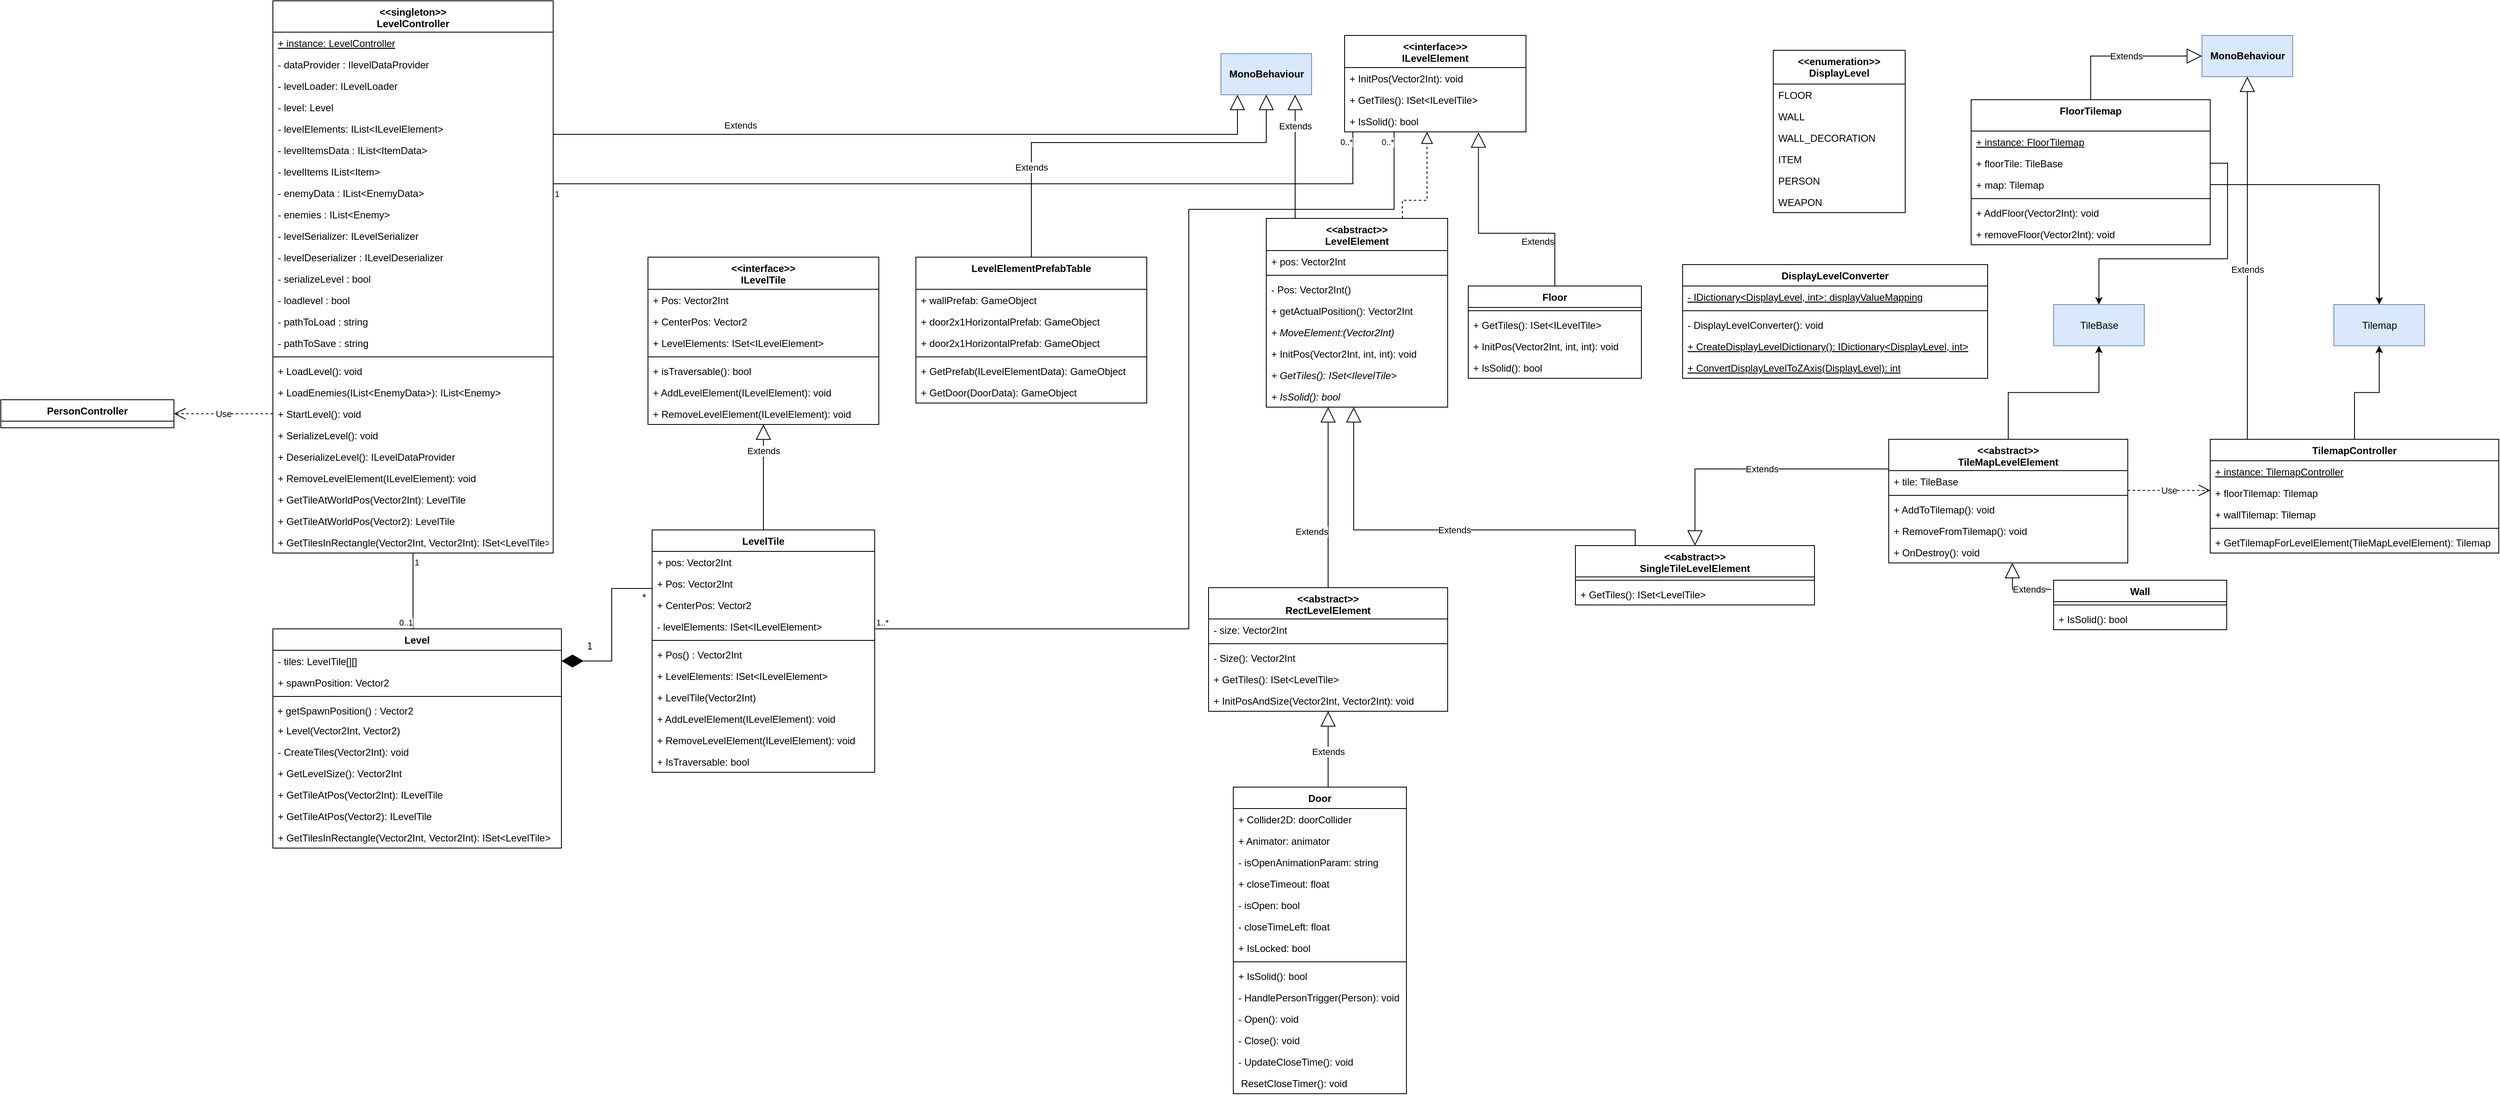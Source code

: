 <mxfile version="12.0.3" type="device" pages="2"><diagram id="2zkwkfUMslZhlKCblGl6" name="Page-1"><mxGraphModel dx="2569" dy="2345" grid="1" gridSize="10" guides="1" tooltips="1" connect="1" arrows="1" fold="1" page="1" pageScale="1" pageWidth="1169" pageHeight="827" math="0" shadow="0"><root><mxCell id="0"/><mxCell id="1" parent="0"/><mxCell id="AXW2l9qbpreev-BI2zus-2" value="Level" style="swimlane;fontStyle=1;align=center;verticalAlign=top;childLayout=stackLayout;horizontal=1;startSize=26;horizontalStack=0;resizeParent=1;resizeParentMax=0;resizeLast=0;collapsible=1;marginBottom=0;" parent="1" vertex="1"><mxGeometry x="-420" y="760" width="350" height="266" as="geometry"/></mxCell><mxCell id="AXW2l9qbpreev-BI2zus-3" value="- tiles: LevelTile[][]" style="text;strokeColor=none;fillColor=none;align=left;verticalAlign=top;spacingLeft=4;spacingRight=4;overflow=hidden;rotatable=0;points=[[0,0.5],[1,0.5]];portConstraint=eastwest;" parent="AXW2l9qbpreev-BI2zus-2" vertex="1"><mxGeometry y="26" width="350" height="26" as="geometry"/></mxCell><mxCell id="KQm-0wvWO6I5i0ToHgmy-1" value="+ spawnPosition: Vector2" style="text;strokeColor=none;fillColor=none;align=left;verticalAlign=top;spacingLeft=4;spacingRight=4;overflow=hidden;rotatable=0;points=[[0,0.5],[1,0.5]];portConstraint=eastwest;" parent="AXW2l9qbpreev-BI2zus-2" vertex="1"><mxGeometry y="52" width="350" height="26" as="geometry"/></mxCell><mxCell id="AXW2l9qbpreev-BI2zus-4" value="" style="line;strokeWidth=1;fillColor=none;align=left;verticalAlign=middle;spacingTop=-1;spacingLeft=3;spacingRight=3;rotatable=0;labelPosition=right;points=[];portConstraint=eastwest;" parent="AXW2l9qbpreev-BI2zus-2" vertex="1"><mxGeometry y="78" width="350" height="8" as="geometry"/></mxCell><mxCell id="TWqmmp0SQECcls4zfOVt-67" value="&amp;nbsp;+ getSpawnPosition() : Vector2" style="text;html=1;" parent="AXW2l9qbpreev-BI2zus-2" vertex="1"><mxGeometry y="86" width="350" height="24" as="geometry"/></mxCell><mxCell id="-V_s5MtlWf5qgAVQJQoc-5" value="+ Level(Vector2Int, Vector2)" style="text;strokeColor=none;fillColor=none;align=left;verticalAlign=top;spacingLeft=4;spacingRight=4;overflow=hidden;rotatable=0;points=[[0,0.5],[1,0.5]];portConstraint=eastwest;" parent="AXW2l9qbpreev-BI2zus-2" vertex="1"><mxGeometry y="110" width="350" height="26" as="geometry"/></mxCell><mxCell id="OuKofVIuaI4zGx2Tc_gK-1" value="- CreateTiles(Vector2Int): void" style="text;strokeColor=none;fillColor=none;align=left;verticalAlign=top;spacingLeft=4;spacingRight=4;overflow=hidden;rotatable=0;points=[[0,0.5],[1,0.5]];portConstraint=eastwest;" parent="AXW2l9qbpreev-BI2zus-2" vertex="1"><mxGeometry y="136" width="350" height="26" as="geometry"/></mxCell><mxCell id="AXW2l9qbpreev-BI2zus-41" value="+ GetLevelSize(): Vector2Int" style="text;strokeColor=none;fillColor=none;align=left;verticalAlign=top;spacingLeft=4;spacingRight=4;overflow=hidden;rotatable=0;points=[[0,0.5],[1,0.5]];portConstraint=eastwest;" parent="AXW2l9qbpreev-BI2zus-2" vertex="1"><mxGeometry y="162" width="350" height="26" as="geometry"/></mxCell><mxCell id="9IiUYm3beuBKKqUS3jFR-1" value="+ GetTileAtPos(Vector2Int): ILevelTile" style="text;strokeColor=none;fillColor=none;align=left;verticalAlign=top;spacingLeft=4;spacingRight=4;overflow=hidden;rotatable=0;points=[[0,0.5],[1,0.5]];portConstraint=eastwest;" parent="AXW2l9qbpreev-BI2zus-2" vertex="1"><mxGeometry y="188" width="350" height="26" as="geometry"/></mxCell><mxCell id="TWqmmp0SQECcls4zfOVt-68" value="+ GetTileAtPos(Vector2): ILevelTile" style="text;strokeColor=none;fillColor=none;align=left;verticalAlign=top;spacingLeft=4;spacingRight=4;overflow=hidden;rotatable=0;points=[[0,0.5],[1,0.5]];portConstraint=eastwest;" parent="AXW2l9qbpreev-BI2zus-2" vertex="1"><mxGeometry y="214" width="350" height="26" as="geometry"/></mxCell><mxCell id="OuKofVIuaI4zGx2Tc_gK-20" value="+ GetTilesInRectangle(Vector2Int, Vector2Int): ISet&lt;LevelTile&gt;" style="text;strokeColor=none;fillColor=none;align=left;verticalAlign=top;spacingLeft=4;spacingRight=4;overflow=hidden;rotatable=0;points=[[0,0.5],[1,0.5]];portConstraint=eastwest;" parent="AXW2l9qbpreev-BI2zus-2" vertex="1"><mxGeometry y="240" width="350" height="26" as="geometry"/></mxCell><mxCell id="AXW2l9qbpreev-BI2zus-6" value="LevelTile" style="swimlane;fontStyle=1;align=center;verticalAlign=top;childLayout=stackLayout;horizontal=1;startSize=26;horizontalStack=0;resizeParent=1;resizeParentMax=0;resizeLast=0;collapsible=1;marginBottom=0;" parent="1" vertex="1"><mxGeometry x="40" y="640" width="270" height="294" as="geometry"/></mxCell><mxCell id="9IiUYm3beuBKKqUS3jFR-4" value="+ pos: Vector2Int" style="text;strokeColor=none;fillColor=none;align=left;verticalAlign=top;spacingLeft=4;spacingRight=4;overflow=hidden;rotatable=0;points=[[0,0.5],[1,0.5]];portConstraint=eastwest;" parent="AXW2l9qbpreev-BI2zus-6" vertex="1"><mxGeometry y="26" width="270" height="26" as="geometry"/></mxCell><mxCell id="TWqmmp0SQECcls4zfOVt-71" value="+ Pos: Vector2Int" style="text;strokeColor=none;fillColor=none;align=left;verticalAlign=top;spacingLeft=4;spacingRight=4;overflow=hidden;rotatable=0;points=[[0,0.5],[1,0.5]];portConstraint=eastwest;" parent="AXW2l9qbpreev-BI2zus-6" vertex="1"><mxGeometry y="52" width="270" height="26" as="geometry"/></mxCell><mxCell id="TWqmmp0SQECcls4zfOVt-72" value="+ CenterPos: Vector2" style="text;strokeColor=none;fillColor=none;align=left;verticalAlign=top;spacingLeft=4;spacingRight=4;overflow=hidden;rotatable=0;points=[[0,0.5],[1,0.5]];portConstraint=eastwest;" parent="AXW2l9qbpreev-BI2zus-6" vertex="1"><mxGeometry y="78" width="270" height="26" as="geometry"/></mxCell><mxCell id="AXW2l9qbpreev-BI2zus-7" value="- levelElements: ISet&lt;ILevelElement&gt;" style="text;strokeColor=none;fillColor=none;align=left;verticalAlign=top;spacingLeft=4;spacingRight=4;overflow=hidden;rotatable=0;points=[[0,0.5],[1,0.5]];portConstraint=eastwest;" parent="AXW2l9qbpreev-BI2zus-6" vertex="1"><mxGeometry y="104" width="270" height="26" as="geometry"/></mxCell><mxCell id="AXW2l9qbpreev-BI2zus-8" value="" style="line;strokeWidth=1;fillColor=none;align=left;verticalAlign=middle;spacingTop=-1;spacingLeft=3;spacingRight=3;rotatable=0;labelPosition=right;points=[];portConstraint=eastwest;" parent="AXW2l9qbpreev-BI2zus-6" vertex="1"><mxGeometry y="130" width="270" height="8" as="geometry"/></mxCell><mxCell id="TWqmmp0SQECcls4zfOVt-70" value="+ Pos() : Vector2Int" style="text;strokeColor=none;fillColor=none;align=left;verticalAlign=top;spacingLeft=4;spacingRight=4;overflow=hidden;rotatable=0;points=[[0,0.5],[1,0.5]];portConstraint=eastwest;" parent="AXW2l9qbpreev-BI2zus-6" vertex="1"><mxGeometry y="138" width="270" height="26" as="geometry"/></mxCell><mxCell id="TWqmmp0SQECcls4zfOVt-73" value="+ LevelElements: ISet&lt;ILevelElement&gt;" style="text;strokeColor=none;fillColor=none;align=left;verticalAlign=top;spacingLeft=4;spacingRight=4;overflow=hidden;rotatable=0;points=[[0,0.5],[1,0.5]];portConstraint=eastwest;" parent="AXW2l9qbpreev-BI2zus-6" vertex="1"><mxGeometry y="164" width="270" height="26" as="geometry"/></mxCell><mxCell id="-V_s5MtlWf5qgAVQJQoc-4" value="+ LevelTile(Vector2Int)" style="text;strokeColor=none;fillColor=none;align=left;verticalAlign=top;spacingLeft=4;spacingRight=4;overflow=hidden;rotatable=0;points=[[0,0.5],[1,0.5]];portConstraint=eastwest;" parent="AXW2l9qbpreev-BI2zus-6" vertex="1"><mxGeometry y="190" width="270" height="26" as="geometry"/></mxCell><mxCell id="9IiUYm3beuBKKqUS3jFR-5" value="+ AddLevelElement(ILevelElement): void" style="text;strokeColor=none;fillColor=none;align=left;verticalAlign=top;spacingLeft=4;spacingRight=4;overflow=hidden;rotatable=0;points=[[0,0.5],[1,0.5]];portConstraint=eastwest;" parent="AXW2l9qbpreev-BI2zus-6" vertex="1"><mxGeometry y="216" width="270" height="26" as="geometry"/></mxCell><mxCell id="9IiUYm3beuBKKqUS3jFR-6" value="+ RemoveLevelElement(ILevelElement): void" style="text;strokeColor=none;fillColor=none;align=left;verticalAlign=top;spacingLeft=4;spacingRight=4;overflow=hidden;rotatable=0;points=[[0,0.5],[1,0.5]];portConstraint=eastwest;" parent="AXW2l9qbpreev-BI2zus-6" vertex="1"><mxGeometry y="242" width="270" height="26" as="geometry"/></mxCell><mxCell id="TWqmmp0SQECcls4zfOVt-74" value="+ IsTraversable: bool" style="text;strokeColor=none;fillColor=none;align=left;verticalAlign=top;spacingLeft=4;spacingRight=4;overflow=hidden;rotatable=0;points=[[0,0.5],[1,0.5]];portConstraint=eastwest;" parent="AXW2l9qbpreev-BI2zus-6" vertex="1"><mxGeometry y="268" width="270" height="26" as="geometry"/></mxCell><mxCell id="AXW2l9qbpreev-BI2zus-13" value="&lt;&lt;abstract&gt;&gt;&#xA;LevelElement" style="swimlane;fontStyle=1;align=center;verticalAlign=top;childLayout=stackLayout;horizontal=1;startSize=39;horizontalStack=0;resizeParent=1;resizeParentMax=0;resizeLast=0;collapsible=1;marginBottom=0;" parent="1" vertex="1"><mxGeometry x="785" y="262" width="220" height="229" as="geometry"/></mxCell><mxCell id="AXW2l9qbpreev-BI2zus-14" value="+ pos: Vector2Int" style="text;strokeColor=none;fillColor=none;align=left;verticalAlign=top;spacingLeft=4;spacingRight=4;overflow=hidden;rotatable=0;points=[[0,0.5],[1,0.5]];portConstraint=eastwest;" parent="AXW2l9qbpreev-BI2zus-13" vertex="1"><mxGeometry y="39" width="220" height="26" as="geometry"/></mxCell><mxCell id="AXW2l9qbpreev-BI2zus-15" value="" style="line;strokeWidth=1;fillColor=none;align=left;verticalAlign=middle;spacingTop=-1;spacingLeft=3;spacingRight=3;rotatable=0;labelPosition=right;points=[];portConstraint=eastwest;" parent="AXW2l9qbpreev-BI2zus-13" vertex="1"><mxGeometry y="65" width="220" height="8" as="geometry"/></mxCell><mxCell id="AXW2l9qbpreev-BI2zus-16" value="- Pos: Vector2Int()" style="text;strokeColor=none;fillColor=none;align=left;verticalAlign=top;spacingLeft=4;spacingRight=4;overflow=hidden;rotatable=0;points=[[0,0.5],[1,0.5]];portConstraint=eastwest;" parent="AXW2l9qbpreev-BI2zus-13" vertex="1"><mxGeometry y="73" width="220" height="26" as="geometry"/></mxCell><mxCell id="TWqmmp0SQECcls4zfOVt-79" value="+ getActualPosition(): Vector2Int" style="text;strokeColor=none;fillColor=none;align=left;verticalAlign=top;spacingLeft=4;spacingRight=4;overflow=hidden;rotatable=0;points=[[0,0.5],[1,0.5]];portConstraint=eastwest;" parent="AXW2l9qbpreev-BI2zus-13" vertex="1"><mxGeometry y="99" width="220" height="26" as="geometry"/></mxCell><mxCell id="XS41IjRvCFpRgZOPIFqS-5" value="+ MoveElement:(Vector2Int)" style="text;strokeColor=none;fillColor=none;align=left;verticalAlign=top;spacingLeft=4;spacingRight=4;overflow=hidden;rotatable=0;points=[[0,0.5],[1,0.5]];portConstraint=eastwest;fontStyle=2" parent="AXW2l9qbpreev-BI2zus-13" vertex="1"><mxGeometry y="125" width="220" height="26" as="geometry"/></mxCell><mxCell id="XS41IjRvCFpRgZOPIFqS-3" value="+ InitPos(Vector2Int, int, int): void" style="text;strokeColor=none;fillColor=none;align=left;verticalAlign=top;spacingLeft=4;spacingRight=4;overflow=hidden;rotatable=0;points=[[0,0.5],[1,0.5]];portConstraint=eastwest;" parent="AXW2l9qbpreev-BI2zus-13" vertex="1"><mxGeometry y="151" width="220" height="26" as="geometry"/></mxCell><mxCell id="XS41IjRvCFpRgZOPIFqS-9" value="+ GetTiles(): ISet&lt;IlevelTile&gt;" style="text;strokeColor=none;fillColor=none;align=left;verticalAlign=top;spacingLeft=4;spacingRight=4;overflow=hidden;rotatable=0;points=[[0,0.5],[1,0.5]];portConstraint=eastwest;fontStyle=2" parent="AXW2l9qbpreev-BI2zus-13" vertex="1"><mxGeometry y="177" width="220" height="26" as="geometry"/></mxCell><mxCell id="XS41IjRvCFpRgZOPIFqS-8" value="+ IsSolid(): bool" style="text;strokeColor=none;fillColor=none;align=left;verticalAlign=top;spacingLeft=4;spacingRight=4;overflow=hidden;rotatable=0;points=[[0,0.5],[1,0.5]];portConstraint=eastwest;fontStyle=2" parent="AXW2l9qbpreev-BI2zus-13" vertex="1"><mxGeometry y="203" width="220" height="26" as="geometry"/></mxCell><mxCell id="AXW2l9qbpreev-BI2zus-27" value="&lt;&lt;abstract&gt;&gt;&#xA;RectLevelElement&#xA;" style="swimlane;fontStyle=1;align=center;verticalAlign=top;childLayout=stackLayout;horizontal=1;startSize=38;horizontalStack=0;resizeParent=1;resizeParentMax=0;resizeLast=0;collapsible=1;marginBottom=0;" parent="1" vertex="1"><mxGeometry x="715" y="710" width="290" height="150" as="geometry"/></mxCell><mxCell id="AXW2l9qbpreev-BI2zus-28" value="- size: Vector2Int" style="text;strokeColor=none;fillColor=none;align=left;verticalAlign=top;spacingLeft=4;spacingRight=4;overflow=hidden;rotatable=0;points=[[0,0.5],[1,0.5]];portConstraint=eastwest;" parent="AXW2l9qbpreev-BI2zus-27" vertex="1"><mxGeometry y="38" width="290" height="26" as="geometry"/></mxCell><mxCell id="AXW2l9qbpreev-BI2zus-29" value="" style="line;strokeWidth=1;fillColor=none;align=left;verticalAlign=middle;spacingTop=-1;spacingLeft=3;spacingRight=3;rotatable=0;labelPosition=right;points=[];portConstraint=eastwest;" parent="AXW2l9qbpreev-BI2zus-27" vertex="1"><mxGeometry y="64" width="290" height="8" as="geometry"/></mxCell><mxCell id="hVtepPrAyheL8oVJzCbm-14" value="- Size(): Vector2Int" style="text;strokeColor=none;fillColor=none;align=left;verticalAlign=top;spacingLeft=4;spacingRight=4;overflow=hidden;rotatable=0;points=[[0,0.5],[1,0.5]];portConstraint=eastwest;" vertex="1" parent="AXW2l9qbpreev-BI2zus-27"><mxGeometry y="72" width="290" height="26" as="geometry"/></mxCell><mxCell id="AXW2l9qbpreev-BI2zus-30" value="+ GetTiles(): ISet&lt;LevelTile&gt;" style="text;strokeColor=none;fillColor=none;align=left;verticalAlign=top;spacingLeft=4;spacingRight=4;overflow=hidden;rotatable=0;points=[[0,0.5],[1,0.5]];portConstraint=eastwest;" parent="AXW2l9qbpreev-BI2zus-27" vertex="1"><mxGeometry y="98" width="290" height="26" as="geometry"/></mxCell><mxCell id="XS41IjRvCFpRgZOPIFqS-4" value="+ InitPosAndSize(Vector2Int, Vector2Int): void" style="text;strokeColor=none;fillColor=none;align=left;verticalAlign=top;spacingLeft=4;spacingRight=4;overflow=hidden;rotatable=0;points=[[0,0.5],[1,0.5]];portConstraint=eastwest;" parent="AXW2l9qbpreev-BI2zus-27" vertex="1"><mxGeometry y="124" width="290" height="26" as="geometry"/></mxCell><mxCell id="AXW2l9qbpreev-BI2zus-34" value="" style="endArrow=none;html=1;edgeStyle=orthogonalEdgeStyle;strokeColor=#000000;rounded=0;" parent="1" source="AXW2l9qbpreev-BI2zus-6" target="9IiUYm3beuBKKqUS3jFR-17" edge="1"><mxGeometry relative="1" as="geometry"><mxPoint x="490" y="560" as="sourcePoint"/><mxPoint x="970" y="210" as="targetPoint"/><Array as="points"><mxPoint x="691" y="760"/><mxPoint x="691" y="251"/><mxPoint x="940" y="251"/></Array></mxGeometry></mxCell><mxCell id="AXW2l9qbpreev-BI2zus-35" value="1..*" style="resizable=0;html=1;align=left;verticalAlign=bottom;labelBackgroundColor=#ffffff;fontSize=10;" parent="AXW2l9qbpreev-BI2zus-34" connectable="0" vertex="1"><mxGeometry x="-1" relative="1" as="geometry"/></mxCell><mxCell id="AXW2l9qbpreev-BI2zus-36" value="0..*" style="resizable=0;html=1;align=right;verticalAlign=bottom;labelBackgroundColor=#ffffff;fontSize=10;" parent="AXW2l9qbpreev-BI2zus-34" connectable="0" vertex="1"><mxGeometry x="1" relative="1" as="geometry"><mxPoint y="20" as="offset"/></mxGeometry></mxCell><mxCell id="AXW2l9qbpreev-BI2zus-38" value="Extends" style="endArrow=block;endSize=16;endFill=0;html=1;strokeColor=#000000;rounded=0;exitX=0.5;exitY=0;exitDx=0;exitDy=0;edgeStyle=orthogonalEdgeStyle;" parent="1" source="AXW2l9qbpreev-BI2zus-27" target="AXW2l9qbpreev-BI2zus-13" edge="1"><mxGeometry x="-0.375" y="20" width="160" relative="1" as="geometry"><mxPoint x="950" y="370" as="sourcePoint"/><mxPoint x="1110" y="370" as="targetPoint"/><mxPoint as="offset"/><Array as="points"><mxPoint x="860" y="550"/><mxPoint x="860" y="550"/></Array></mxGeometry></mxCell><mxCell id="AXW2l9qbpreev-BI2zus-39" value="&lt;b&gt;MonoBehaviour&lt;/b&gt;&lt;br&gt;" style="html=1;fillColor=#dae8fc;strokeColor=#6c8ebf;" parent="1" vertex="1"><mxGeometry x="730" y="62" width="110" height="50" as="geometry"/></mxCell><mxCell id="AXW2l9qbpreev-BI2zus-40" value="Extends" style="endArrow=block;endSize=16;endFill=0;html=1;strokeColor=#000000;rounded=0;edgeStyle=orthogonalEdgeStyle;" parent="1" source="AXW2l9qbpreev-BI2zus-13" target="AXW2l9qbpreev-BI2zus-39" edge="1"><mxGeometry x="0.498" width="160" relative="1" as="geometry"><mxPoint x="750" y="430" as="sourcePoint"/><mxPoint x="870" y="298" as="targetPoint"/><Array as="points"><mxPoint x="820" y="260"/><mxPoint x="820" y="260"/></Array><mxPoint as="offset"/></mxGeometry></mxCell><mxCell id="9IiUYm3beuBKKqUS3jFR-17" value="&lt;&lt;interface&gt;&gt;&#xA;ILevelElement" style="swimlane;fontStyle=1;align=center;verticalAlign=top;childLayout=stackLayout;horizontal=1;startSize=39;horizontalStack=0;resizeParent=1;resizeParentMax=0;resizeLast=0;collapsible=1;marginBottom=0;" parent="1" vertex="1"><mxGeometry x="880" y="40" width="220" height="117" as="geometry"/></mxCell><mxCell id="XS41IjRvCFpRgZOPIFqS-2" value="+ InitPos(Vector2Int): void" style="text;strokeColor=none;fillColor=none;align=left;verticalAlign=top;spacingLeft=4;spacingRight=4;overflow=hidden;rotatable=0;points=[[0,0.5],[1,0.5]];portConstraint=eastwest;" parent="9IiUYm3beuBKKqUS3jFR-17" vertex="1"><mxGeometry y="39" width="220" height="26" as="geometry"/></mxCell><mxCell id="9IiUYm3beuBKKqUS3jFR-20" value="+ GetTiles(): ISet&lt;ILevelTile&gt;" style="text;strokeColor=none;fillColor=none;align=left;verticalAlign=top;spacingLeft=4;spacingRight=4;overflow=hidden;rotatable=0;points=[[0,0.5],[1,0.5]];portConstraint=eastwest;fontStyle=0" parent="9IiUYm3beuBKKqUS3jFR-17" vertex="1"><mxGeometry y="65" width="220" height="26" as="geometry"/></mxCell><mxCell id="9IiUYm3beuBKKqUS3jFR-23" value="+ IsSolid(): bool" style="text;strokeColor=none;fillColor=none;align=left;verticalAlign=top;spacingLeft=4;spacingRight=4;overflow=hidden;rotatable=0;points=[[0,0.5],[1,0.5]];portConstraint=eastwest;" parent="9IiUYm3beuBKKqUS3jFR-17" vertex="1"><mxGeometry y="91" width="220" height="26" as="geometry"/></mxCell><mxCell id="OuKofVIuaI4zGx2Tc_gK-2" value="&lt;&lt;singleton&gt;&gt;&#xA;LevelController" style="swimlane;fontStyle=1;align=center;verticalAlign=top;childLayout=stackLayout;horizontal=1;startSize=38;horizontalStack=0;resizeParent=1;resizeParentMax=0;resizeLast=0;collapsible=1;marginBottom=0;" parent="1" vertex="1"><mxGeometry x="-420" y="-2" width="340" height="670" as="geometry"/></mxCell><mxCell id="OuKofVIuaI4zGx2Tc_gK-3" value="+ instance: LevelController" style="text;strokeColor=none;fillColor=none;align=left;verticalAlign=top;spacingLeft=4;spacingRight=4;overflow=hidden;rotatable=0;points=[[0,0.5],[1,0.5]];portConstraint=eastwest;fontStyle=4" parent="OuKofVIuaI4zGx2Tc_gK-2" vertex="1"><mxGeometry y="38" width="340" height="26" as="geometry"/></mxCell><mxCell id="TWqmmp0SQECcls4zfOVt-45" value="- dataProvider : IlevelDataProvider" style="text;strokeColor=none;fillColor=none;align=left;verticalAlign=top;spacingLeft=4;spacingRight=4;overflow=hidden;rotatable=0;points=[[0,0.5],[1,0.5]];portConstraint=eastwest;" parent="OuKofVIuaI4zGx2Tc_gK-2" vertex="1"><mxGeometry y="64" width="340" height="26" as="geometry"/></mxCell><mxCell id="OuKofVIuaI4zGx2Tc_gK-30" value="- levelLoader: ILevelLoader" style="text;strokeColor=none;fillColor=none;align=left;verticalAlign=top;spacingLeft=4;spacingRight=4;overflow=hidden;rotatable=0;points=[[0,0.5],[1,0.5]];portConstraint=eastwest;" parent="OuKofVIuaI4zGx2Tc_gK-2" vertex="1"><mxGeometry y="90" width="340" height="26" as="geometry"/></mxCell><mxCell id="OuKofVIuaI4zGx2Tc_gK-8" value="- level: Level" style="text;strokeColor=none;fillColor=none;align=left;verticalAlign=top;spacingLeft=4;spacingRight=4;overflow=hidden;rotatable=0;points=[[0,0.5],[1,0.5]];portConstraint=eastwest;" parent="OuKofVIuaI4zGx2Tc_gK-2" vertex="1"><mxGeometry y="116" width="340" height="26" as="geometry"/></mxCell><mxCell id="OuKofVIuaI4zGx2Tc_gK-31" value="- levelElements: IList&lt;ILevelElement&gt;" style="text;strokeColor=none;fillColor=none;align=left;verticalAlign=top;spacingLeft=4;spacingRight=4;overflow=hidden;rotatable=0;points=[[0,0.5],[1,0.5]];portConstraint=eastwest;" parent="OuKofVIuaI4zGx2Tc_gK-2" vertex="1"><mxGeometry y="142" width="340" height="26" as="geometry"/></mxCell><mxCell id="TWqmmp0SQECcls4zfOVt-47" value="- levelItemsData : IList&lt;ItemData&gt;" style="text;strokeColor=none;fillColor=none;align=left;verticalAlign=top;spacingLeft=4;spacingRight=4;overflow=hidden;rotatable=0;points=[[0,0.5],[1,0.5]];portConstraint=eastwest;" parent="OuKofVIuaI4zGx2Tc_gK-2" vertex="1"><mxGeometry y="168" width="340" height="26" as="geometry"/></mxCell><mxCell id="TWqmmp0SQECcls4zfOVt-46" value="- levelItems IList&lt;Item&gt;" style="text;strokeColor=none;fillColor=none;align=left;verticalAlign=top;spacingLeft=4;spacingRight=4;overflow=hidden;rotatable=0;points=[[0,0.5],[1,0.5]];portConstraint=eastwest;" parent="OuKofVIuaI4zGx2Tc_gK-2" vertex="1"><mxGeometry y="194" width="340" height="26" as="geometry"/></mxCell><mxCell id="FSm8aC_HZ5E9YUK8kMYz-1" value="- enemyData : IList&lt;EnemyData&gt;" style="text;strokeColor=none;fillColor=none;align=left;verticalAlign=top;spacingLeft=4;spacingRight=4;overflow=hidden;rotatable=0;points=[[0,0.5],[1,0.5]];portConstraint=eastwest;" parent="OuKofVIuaI4zGx2Tc_gK-2" vertex="1"><mxGeometry y="220" width="340" height="26" as="geometry"/></mxCell><mxCell id="TWqmmp0SQECcls4zfOVt-49" value="- enemies : IList&lt;Enemy&gt;" style="text;strokeColor=none;fillColor=none;align=left;verticalAlign=top;spacingLeft=4;spacingRight=4;overflow=hidden;rotatable=0;points=[[0,0.5],[1,0.5]];portConstraint=eastwest;" parent="OuKofVIuaI4zGx2Tc_gK-2" vertex="1"><mxGeometry y="246" width="340" height="26" as="geometry"/></mxCell><mxCell id="TWqmmp0SQECcls4zfOVt-48" value="- levelSerializer: ILevelSerializer" style="text;strokeColor=none;fillColor=none;align=left;verticalAlign=top;spacingLeft=4;spacingRight=4;overflow=hidden;rotatable=0;points=[[0,0.5],[1,0.5]];portConstraint=eastwest;" parent="OuKofVIuaI4zGx2Tc_gK-2" vertex="1"><mxGeometry y="272" width="340" height="26" as="geometry"/></mxCell><mxCell id="TWqmmp0SQECcls4zfOVt-51" value="- levelDeserializer : ILevelDeserializer" style="text;strokeColor=none;fillColor=none;align=left;verticalAlign=top;spacingLeft=4;spacingRight=4;overflow=hidden;rotatable=0;points=[[0,0.5],[1,0.5]];portConstraint=eastwest;" parent="OuKofVIuaI4zGx2Tc_gK-2" vertex="1"><mxGeometry y="298" width="340" height="26" as="geometry"/></mxCell><mxCell id="TWqmmp0SQECcls4zfOVt-50" value="- serializeLevel : bool" style="text;strokeColor=none;fillColor=none;align=left;verticalAlign=top;spacingLeft=4;spacingRight=4;overflow=hidden;rotatable=0;points=[[0,0.5],[1,0.5]];portConstraint=eastwest;" parent="OuKofVIuaI4zGx2Tc_gK-2" vertex="1"><mxGeometry y="324" width="340" height="26" as="geometry"/></mxCell><mxCell id="TWqmmp0SQECcls4zfOVt-52" value="- loadlevel : bool" style="text;strokeColor=none;fillColor=none;align=left;verticalAlign=top;spacingLeft=4;spacingRight=4;overflow=hidden;rotatable=0;points=[[0,0.5],[1,0.5]];portConstraint=eastwest;" parent="OuKofVIuaI4zGx2Tc_gK-2" vertex="1"><mxGeometry y="350" width="340" height="26" as="geometry"/></mxCell><mxCell id="TWqmmp0SQECcls4zfOVt-53" value="- pathToLoad : string" style="text;strokeColor=none;fillColor=none;align=left;verticalAlign=top;spacingLeft=4;spacingRight=4;overflow=hidden;rotatable=0;points=[[0,0.5],[1,0.5]];portConstraint=eastwest;" parent="OuKofVIuaI4zGx2Tc_gK-2" vertex="1"><mxGeometry y="376" width="340" height="26" as="geometry"/></mxCell><mxCell id="TWqmmp0SQECcls4zfOVt-54" value="- pathToSave : string" style="text;strokeColor=none;fillColor=none;align=left;verticalAlign=top;spacingLeft=4;spacingRight=4;overflow=hidden;rotatable=0;points=[[0,0.5],[1,0.5]];portConstraint=eastwest;" parent="OuKofVIuaI4zGx2Tc_gK-2" vertex="1"><mxGeometry y="402" width="340" height="26" as="geometry"/></mxCell><mxCell id="OuKofVIuaI4zGx2Tc_gK-4" value="" style="line;strokeWidth=1;fillColor=none;align=left;verticalAlign=middle;spacingTop=-1;spacingLeft=3;spacingRight=3;rotatable=0;labelPosition=right;points=[];portConstraint=eastwest;" parent="OuKofVIuaI4zGx2Tc_gK-2" vertex="1"><mxGeometry y="428" width="340" height="8" as="geometry"/></mxCell><mxCell id="OuKofVIuaI4zGx2Tc_gK-25" value="+ LoadLevel(): void" style="text;strokeColor=none;fillColor=none;align=left;verticalAlign=top;spacingLeft=4;spacingRight=4;overflow=hidden;rotatable=0;points=[[0,0.5],[1,0.5]];portConstraint=eastwest;" parent="OuKofVIuaI4zGx2Tc_gK-2" vertex="1"><mxGeometry y="436" width="340" height="26" as="geometry"/></mxCell><mxCell id="TWqmmp0SQECcls4zfOVt-55" value="+ LoadEnemies(IList&lt;EnemyData&gt;): IList&lt;Enemy&gt;" style="text;strokeColor=none;fillColor=none;align=left;verticalAlign=top;spacingLeft=4;spacingRight=4;overflow=hidden;rotatable=0;points=[[0,0.5],[1,0.5]];portConstraint=eastwest;" parent="OuKofVIuaI4zGx2Tc_gK-2" vertex="1"><mxGeometry y="462" width="340" height="26" as="geometry"/></mxCell><mxCell id="KQm-0wvWO6I5i0ToHgmy-2" value="+ StartLevel(): void" style="text;strokeColor=none;fillColor=none;align=left;verticalAlign=top;spacingLeft=4;spacingRight=4;overflow=hidden;rotatable=0;points=[[0,0.5],[1,0.5]];portConstraint=eastwest;" parent="OuKofVIuaI4zGx2Tc_gK-2" vertex="1"><mxGeometry y="488" width="340" height="26" as="geometry"/></mxCell><mxCell id="FSm8aC_HZ5E9YUK8kMYz-2" value="+ SerializeLevel(): void" style="text;strokeColor=none;fillColor=none;align=left;verticalAlign=top;spacingLeft=4;spacingRight=4;overflow=hidden;rotatable=0;points=[[0,0.5],[1,0.5]];portConstraint=eastwest;" parent="OuKofVIuaI4zGx2Tc_gK-2" vertex="1"><mxGeometry y="514" width="340" height="26" as="geometry"/></mxCell><mxCell id="TWqmmp0SQECcls4zfOVt-66" value="+ DeserializeLevel(): ILevelDataProvider" style="text;strokeColor=none;fillColor=none;align=left;verticalAlign=top;spacingLeft=4;spacingRight=4;overflow=hidden;rotatable=0;points=[[0,0.5],[1,0.5]];portConstraint=eastwest;" parent="OuKofVIuaI4zGx2Tc_gK-2" vertex="1"><mxGeometry y="540" width="340" height="26" as="geometry"/></mxCell><mxCell id="QR1lHmXLNgGtC7YMGFlB-7" value="+ RemoveLevelElement(ILevelElement): void" style="text;strokeColor=none;fillColor=none;align=left;verticalAlign=top;spacingLeft=4;spacingRight=4;overflow=hidden;rotatable=0;points=[[0,0.5],[1,0.5]];portConstraint=eastwest;" parent="OuKofVIuaI4zGx2Tc_gK-2" vertex="1"><mxGeometry y="566" width="340" height="26" as="geometry"/></mxCell><mxCell id="OuKofVIuaI4zGx2Tc_gK-21" value="+ GetTileAtWorldPos(Vector2Int): LevelTile" style="text;strokeColor=none;fillColor=none;align=left;verticalAlign=top;spacingLeft=4;spacingRight=4;overflow=hidden;rotatable=0;points=[[0,0.5],[1,0.5]];portConstraint=eastwest;" parent="OuKofVIuaI4zGx2Tc_gK-2" vertex="1"><mxGeometry y="592" width="340" height="26" as="geometry"/></mxCell><mxCell id="OuKofVIuaI4zGx2Tc_gK-23" value="+ GetTileAtWorldPos(Vector2): LevelTile" style="text;strokeColor=none;fillColor=none;align=left;verticalAlign=top;spacingLeft=4;spacingRight=4;overflow=hidden;rotatable=0;points=[[0,0.5],[1,0.5]];portConstraint=eastwest;" parent="OuKofVIuaI4zGx2Tc_gK-2" vertex="1"><mxGeometry y="618" width="340" height="26" as="geometry"/></mxCell><mxCell id="OuKofVIuaI4zGx2Tc_gK-22" value="+ GetTilesInRectangle(Vector2Int, Vector2Int): ISet&lt;LevelTile&gt;" style="text;strokeColor=none;fillColor=none;align=left;verticalAlign=top;spacingLeft=4;spacingRight=4;overflow=hidden;rotatable=0;points=[[0,0.5],[1,0.5]];portConstraint=eastwest;" parent="OuKofVIuaI4zGx2Tc_gK-2" vertex="1"><mxGeometry y="644" width="340" height="26" as="geometry"/></mxCell><mxCell id="OuKofVIuaI4zGx2Tc_gK-6" value="Extends" style="endArrow=block;endSize=16;endFill=0;html=1;strokeColor=#000000;rounded=0;edgeStyle=orthogonalEdgeStyle;" parent="1" source="OuKofVIuaI4zGx2Tc_gK-2" target="AXW2l9qbpreev-BI2zus-39" edge="1"><mxGeometry x="-0.484" y="11" width="160" relative="1" as="geometry"><mxPoint x="900" y="361" as="sourcePoint"/><mxPoint x="690" y="230" as="targetPoint"/><Array as="points"><mxPoint x="750" y="160"/></Array><mxPoint as="offset"/></mxGeometry></mxCell><mxCell id="OuKofVIuaI4zGx2Tc_gK-7" value="" style="endArrow=block;dashed=1;endFill=0;endSize=12;html=1;rounded=0;edgeStyle=orthogonalEdgeStyle;exitX=0.75;exitY=0;exitDx=0;exitDy=0;" parent="1" source="AXW2l9qbpreev-BI2zus-13" target="9IiUYm3beuBKKqUS3jFR-17" edge="1"><mxGeometry width="160" relative="1" as="geometry"><mxPoint x="100" y="670" as="sourcePoint"/><mxPoint x="260" y="670" as="targetPoint"/><Array as="points"><mxPoint x="950" y="240"/><mxPoint x="980" y="240"/></Array></mxGeometry></mxCell><mxCell id="OuKofVIuaI4zGx2Tc_gK-9" value="" style="endArrow=none;html=1;edgeStyle=orthogonalEdgeStyle;rounded=0;" parent="1" source="OuKofVIuaI4zGx2Tc_gK-2" target="AXW2l9qbpreev-BI2zus-2" edge="1"><mxGeometry relative="1" as="geometry"><mxPoint x="-170" y="249" as="sourcePoint"/><mxPoint x="25" y="549" as="targetPoint"/><Array as="points"><mxPoint x="-260" y="398"/><mxPoint x="-260" y="398"/></Array></mxGeometry></mxCell><mxCell id="OuKofVIuaI4zGx2Tc_gK-10" value="1" style="resizable=0;html=1;align=left;verticalAlign=bottom;labelBackgroundColor=#ffffff;fontSize=10;" parent="OuKofVIuaI4zGx2Tc_gK-9" connectable="0" vertex="1"><mxGeometry x="-1" relative="1" as="geometry"><mxPoint y="19.5" as="offset"/></mxGeometry></mxCell><mxCell id="OuKofVIuaI4zGx2Tc_gK-11" value="0..1" style="resizable=0;html=1;align=right;verticalAlign=bottom;labelBackgroundColor=#ffffff;fontSize=10;" parent="OuKofVIuaI4zGx2Tc_gK-9" connectable="0" vertex="1"><mxGeometry x="1" relative="1" as="geometry"/></mxCell><mxCell id="OuKofVIuaI4zGx2Tc_gK-32" value="Floor" style="swimlane;fontStyle=1;align=center;verticalAlign=top;childLayout=stackLayout;horizontal=1;startSize=26;horizontalStack=0;resizeParent=1;resizeParentMax=0;resizeLast=0;collapsible=1;marginBottom=0;" parent="1" vertex="1"><mxGeometry x="1030" y="344" width="210" height="112" as="geometry"/></mxCell><mxCell id="OuKofVIuaI4zGx2Tc_gK-34" value="" style="line;strokeWidth=1;fillColor=none;align=left;verticalAlign=middle;spacingTop=-1;spacingLeft=3;spacingRight=3;rotatable=0;labelPosition=right;points=[];portConstraint=eastwest;" parent="OuKofVIuaI4zGx2Tc_gK-32" vertex="1"><mxGeometry y="26" width="210" height="8" as="geometry"/></mxCell><mxCell id="hVtepPrAyheL8oVJzCbm-13" value="+ GetTiles(): ISet&lt;ILevelTile&gt;" style="text;strokeColor=none;fillColor=none;align=left;verticalAlign=top;spacingLeft=4;spacingRight=4;overflow=hidden;rotatable=0;points=[[0,0.5],[1,0.5]];portConstraint=eastwest;" vertex="1" parent="OuKofVIuaI4zGx2Tc_gK-32"><mxGeometry y="34" width="210" height="26" as="geometry"/></mxCell><mxCell id="OuKofVIuaI4zGx2Tc_gK-37" value="+ InitPos(Vector2Int, int, int): void" style="text;strokeColor=none;fillColor=none;align=left;verticalAlign=top;spacingLeft=4;spacingRight=4;overflow=hidden;rotatable=0;points=[[0,0.5],[1,0.5]];portConstraint=eastwest;" parent="OuKofVIuaI4zGx2Tc_gK-32" vertex="1"><mxGeometry y="60" width="210" height="26" as="geometry"/></mxCell><mxCell id="OuKofVIuaI4zGx2Tc_gK-36" value="+ IsSolid(): bool" style="text;strokeColor=none;fillColor=none;align=left;verticalAlign=top;spacingLeft=4;spacingRight=4;overflow=hidden;rotatable=0;points=[[0,0.5],[1,0.5]];portConstraint=eastwest;" parent="OuKofVIuaI4zGx2Tc_gK-32" vertex="1"><mxGeometry y="86" width="210" height="26" as="geometry"/></mxCell><mxCell id="OuKofVIuaI4zGx2Tc_gK-38" value="Wall" style="swimlane;fontStyle=1;align=center;verticalAlign=top;childLayout=stackLayout;horizontal=1;startSize=26;horizontalStack=0;resizeParent=1;resizeParentMax=0;resizeLast=0;collapsible=1;marginBottom=0;" parent="1" vertex="1"><mxGeometry x="1740" y="701" width="210" height="60" as="geometry"/></mxCell><mxCell id="OuKofVIuaI4zGx2Tc_gK-39" value="" style="line;strokeWidth=1;fillColor=none;align=left;verticalAlign=middle;spacingTop=-1;spacingLeft=3;spacingRight=3;rotatable=0;labelPosition=right;points=[];portConstraint=eastwest;" parent="OuKofVIuaI4zGx2Tc_gK-38" vertex="1"><mxGeometry y="26" width="210" height="8" as="geometry"/></mxCell><mxCell id="OuKofVIuaI4zGx2Tc_gK-40" value="+ IsSolid(): bool" style="text;strokeColor=none;fillColor=none;align=left;verticalAlign=top;spacingLeft=4;spacingRight=4;overflow=hidden;rotatable=0;points=[[0,0.5],[1,0.5]];portConstraint=eastwest;" parent="OuKofVIuaI4zGx2Tc_gK-38" vertex="1"><mxGeometry y="34" width="210" height="26" as="geometry"/></mxCell><mxCell id="OuKofVIuaI4zGx2Tc_gK-42" value="Extends" style="endArrow=block;endSize=16;endFill=0;html=1;strokeColor=#000000;rounded=0;edgeStyle=orthogonalEdgeStyle;entryX=0.738;entryY=1.022;entryDx=0;entryDy=0;entryPerimeter=0;" parent="1" source="OuKofVIuaI4zGx2Tc_gK-32" target="9IiUYm3beuBKKqUS3jFR-23" edge="1"><mxGeometry x="-0.386" y="10" width="160" relative="1" as="geometry"><mxPoint x="910" y="545" as="sourcePoint"/><mxPoint x="910" y="502" as="targetPoint"/><Array as="points"><mxPoint x="1135" y="280"/><mxPoint x="1042" y="280"/></Array><mxPoint as="offset"/></mxGeometry></mxCell><mxCell id="OuKofVIuaI4zGx2Tc_gK-43" value="Extends" style="endArrow=block;endSize=16;endFill=0;html=1;strokeColor=#000000;rounded=0;edgeStyle=orthogonalEdgeStyle;exitX=-0.014;exitY=0.184;exitDx=0;exitDy=0;exitPerimeter=0;" parent="1" source="OuKofVIuaI4zGx2Tc_gK-38" target="6SEoykaE1vEo0SUQjk4y-36" edge="1"><mxGeometry x="-0.317" width="160" relative="1" as="geometry"><mxPoint x="1875" y="696" as="sourcePoint"/><mxPoint x="910" y="668.5" as="targetPoint"/><Array as="points"><mxPoint x="1690" y="712"/></Array><mxPoint as="offset"/></mxGeometry></mxCell><mxCell id="-V_s5MtlWf5qgAVQJQoc-1" value="" style="endArrow=none;html=1;edgeStyle=orthogonalEdgeStyle;rounded=0;" parent="1" source="OuKofVIuaI4zGx2Tc_gK-2" target="9IiUYm3beuBKKqUS3jFR-17" edge="1"><mxGeometry relative="1" as="geometry"><mxPoint x="480" y="422.5" as="sourcePoint"/><mxPoint x="540" y="599" as="targetPoint"/><Array as="points"><mxPoint x="890" y="220"/></Array></mxGeometry></mxCell><mxCell id="-V_s5MtlWf5qgAVQJQoc-2" value="1" style="resizable=0;html=1;align=left;verticalAlign=bottom;labelBackgroundColor=#ffffff;fontSize=10;" parent="-V_s5MtlWf5qgAVQJQoc-1" connectable="0" vertex="1"><mxGeometry x="-1" relative="1" as="geometry"><mxPoint y="20" as="offset"/></mxGeometry></mxCell><mxCell id="-V_s5MtlWf5qgAVQJQoc-3" value="0..*" style="resizable=0;html=1;align=right;verticalAlign=bottom;labelBackgroundColor=#ffffff;fontSize=10;" parent="-V_s5MtlWf5qgAVQJQoc-1" connectable="0" vertex="1"><mxGeometry x="1" relative="1" as="geometry"><mxPoint y="20" as="offset"/></mxGeometry></mxCell><mxCell id="QR1lHmXLNgGtC7YMGFlB-2" value="&lt;&lt;enumeration&gt;&gt;&#xA;DisplayLevel&#xA;" style="swimlane;fontStyle=1;align=center;verticalAlign=top;childLayout=stackLayout;horizontal=1;startSize=41;horizontalStack=0;resizeParent=1;resizeParentMax=0;resizeLast=0;collapsible=1;marginBottom=0;" parent="1" vertex="1"><mxGeometry x="1400" y="58" width="160" height="197" as="geometry"/></mxCell><mxCell id="QR1lHmXLNgGtC7YMGFlB-3" value="FLOOR&#xA;" style="text;strokeColor=none;fillColor=none;align=left;verticalAlign=top;spacingLeft=4;spacingRight=4;overflow=hidden;rotatable=0;points=[[0,0.5],[1,0.5]];portConstraint=eastwest;" parent="QR1lHmXLNgGtC7YMGFlB-2" vertex="1"><mxGeometry y="41" width="160" height="26" as="geometry"/></mxCell><mxCell id="QR1lHmXLNgGtC7YMGFlB-6" value="WALL&#xA;" style="text;strokeColor=none;fillColor=none;align=left;verticalAlign=top;spacingLeft=4;spacingRight=4;overflow=hidden;rotatable=0;points=[[0,0.5],[1,0.5]];portConstraint=eastwest;" parent="QR1lHmXLNgGtC7YMGFlB-2" vertex="1"><mxGeometry y="67" width="160" height="26" as="geometry"/></mxCell><mxCell id="6SEoykaE1vEo0SUQjk4y-6" value="WALL_DECORATION&#xA;" style="text;strokeColor=none;fillColor=none;align=left;verticalAlign=top;spacingLeft=4;spacingRight=4;overflow=hidden;rotatable=0;points=[[0,0.5],[1,0.5]];portConstraint=eastwest;" parent="QR1lHmXLNgGtC7YMGFlB-2" vertex="1"><mxGeometry y="93" width="160" height="26" as="geometry"/></mxCell><mxCell id="6SEoykaE1vEo0SUQjk4y-8" value="ITEM&#xA;" style="text;strokeColor=none;fillColor=none;align=left;verticalAlign=top;spacingLeft=4;spacingRight=4;overflow=hidden;rotatable=0;points=[[0,0.5],[1,0.5]];portConstraint=eastwest;" parent="QR1lHmXLNgGtC7YMGFlB-2" vertex="1"><mxGeometry y="119" width="160" height="26" as="geometry"/></mxCell><mxCell id="6SEoykaE1vEo0SUQjk4y-7" value="PERSON&#xA;" style="text;strokeColor=none;fillColor=none;align=left;verticalAlign=top;spacingLeft=4;spacingRight=4;overflow=hidden;rotatable=0;points=[[0,0.5],[1,0.5]];portConstraint=eastwest;" parent="QR1lHmXLNgGtC7YMGFlB-2" vertex="1"><mxGeometry y="145" width="160" height="26" as="geometry"/></mxCell><mxCell id="6SEoykaE1vEo0SUQjk4y-9" value="WEAPON&#xA;" style="text;strokeColor=none;fillColor=none;align=left;verticalAlign=top;spacingLeft=4;spacingRight=4;overflow=hidden;rotatable=0;points=[[0,0.5],[1,0.5]];portConstraint=eastwest;" parent="QR1lHmXLNgGtC7YMGFlB-2" vertex="1"><mxGeometry y="171" width="160" height="26" as="geometry"/></mxCell><mxCell id="N7H1aQt93pNEz8-czj6d-1" value="&lt;&lt;abstract&gt;&gt;&#xA;SingleTileLevelElement&#xA;" style="swimlane;fontStyle=1;align=center;verticalAlign=top;childLayout=stackLayout;horizontal=1;startSize=38;horizontalStack=0;resizeParent=1;resizeParentMax=0;resizeLast=0;collapsible=1;marginBottom=0;" parent="1" vertex="1"><mxGeometry x="1160" y="659" width="290" height="72" as="geometry"/></mxCell><mxCell id="N7H1aQt93pNEz8-czj6d-3" value="" style="line;strokeWidth=1;fillColor=none;align=left;verticalAlign=middle;spacingTop=-1;spacingLeft=3;spacingRight=3;rotatable=0;labelPosition=right;points=[];portConstraint=eastwest;" parent="N7H1aQt93pNEz8-czj6d-1" vertex="1"><mxGeometry y="38" width="290" height="8" as="geometry"/></mxCell><mxCell id="N7H1aQt93pNEz8-czj6d-4" value="+ GetTiles(): ISet&lt;LevelTile&gt;" style="text;strokeColor=none;fillColor=none;align=left;verticalAlign=top;spacingLeft=4;spacingRight=4;overflow=hidden;rotatable=0;points=[[0,0.5],[1,0.5]];portConstraint=eastwest;" parent="N7H1aQt93pNEz8-czj6d-1" vertex="1"><mxGeometry y="46" width="290" height="26" as="geometry"/></mxCell><mxCell id="N7H1aQt93pNEz8-czj6d-6" value="Extends" style="endArrow=block;endSize=16;endFill=0;html=1;strokeColor=#000000;rounded=0;edgeStyle=orthogonalEdgeStyle;exitX=0.25;exitY=0;exitDx=0;exitDy=0;" parent="1" source="N7H1aQt93pNEz8-czj6d-1" target="AXW2l9qbpreev-BI2zus-13" edge="1"><mxGeometry x="-0.062" width="160" relative="1" as="geometry"><mxPoint x="900" y="528.4" as="sourcePoint"/><mxPoint x="900" y="486" as="targetPoint"/><mxPoint as="offset"/><Array as="points"><mxPoint x="1233" y="640"/><mxPoint x="891" y="640"/></Array></mxGeometry></mxCell><mxCell id="FSm8aC_HZ5E9YUK8kMYz-3" value="&lt;&lt;interface&gt;&gt;&#xA;ILevelTile" style="swimlane;fontStyle=1;align=center;verticalAlign=top;childLayout=stackLayout;horizontal=1;startSize=39;horizontalStack=0;resizeParent=1;resizeParentMax=0;resizeLast=0;collapsible=1;marginBottom=0;" parent="1" vertex="1"><mxGeometry x="35" y="309" width="280" height="203" as="geometry"/></mxCell><mxCell id="FSm8aC_HZ5E9YUK8kMYz-10" value="+ Pos: Vector2Int" style="text;strokeColor=none;fillColor=none;align=left;verticalAlign=top;spacingLeft=4;spacingRight=4;overflow=hidden;rotatable=0;points=[[0,0.5],[1,0.5]];portConstraint=eastwest;" parent="FSm8aC_HZ5E9YUK8kMYz-3" vertex="1"><mxGeometry y="39" width="280" height="26" as="geometry"/></mxCell><mxCell id="TWqmmp0SQECcls4zfOVt-76" value="+ CenterPos: Vector2" style="text;strokeColor=none;fillColor=none;align=left;verticalAlign=top;spacingLeft=4;spacingRight=4;overflow=hidden;rotatable=0;points=[[0,0.5],[1,0.5]];portConstraint=eastwest;" parent="FSm8aC_HZ5E9YUK8kMYz-3" vertex="1"><mxGeometry y="65" width="280" height="26" as="geometry"/></mxCell><mxCell id="FSm8aC_HZ5E9YUK8kMYz-9" value="+ LevelElements: ISet&lt;ILevelElement&gt;" style="text;strokeColor=none;fillColor=none;align=left;verticalAlign=top;spacingLeft=4;spacingRight=4;overflow=hidden;rotatable=0;points=[[0,0.5],[1,0.5]];portConstraint=eastwest;" parent="FSm8aC_HZ5E9YUK8kMYz-3" vertex="1"><mxGeometry y="91" width="280" height="26" as="geometry"/></mxCell><mxCell id="hVtepPrAyheL8oVJzCbm-1" value="" style="line;strokeWidth=1;fillColor=none;align=left;verticalAlign=middle;spacingTop=-1;spacingLeft=3;spacingRight=3;rotatable=0;labelPosition=right;points=[];portConstraint=eastwest;" vertex="1" parent="FSm8aC_HZ5E9YUK8kMYz-3"><mxGeometry y="117" width="280" height="8" as="geometry"/></mxCell><mxCell id="TWqmmp0SQECcls4zfOVt-75" value="+ isTraversable(): bool" style="text;strokeColor=none;fillColor=none;align=left;verticalAlign=top;spacingLeft=4;spacingRight=4;overflow=hidden;rotatable=0;points=[[0,0.5],[1,0.5]];portConstraint=eastwest;" parent="FSm8aC_HZ5E9YUK8kMYz-3" vertex="1"><mxGeometry y="125" width="280" height="26" as="geometry"/></mxCell><mxCell id="FSm8aC_HZ5E9YUK8kMYz-11" value="+ AddLevelElement(ILevelElement): void" style="text;strokeColor=none;fillColor=none;align=left;verticalAlign=top;spacingLeft=4;spacingRight=4;overflow=hidden;rotatable=0;points=[[0,0.5],[1,0.5]];portConstraint=eastwest;" parent="FSm8aC_HZ5E9YUK8kMYz-3" vertex="1"><mxGeometry y="151" width="280" height="26" as="geometry"/></mxCell><mxCell id="FSm8aC_HZ5E9YUK8kMYz-12" value="+ RemoveLevelElement(ILevelElement): void" style="text;strokeColor=none;fillColor=none;align=left;verticalAlign=top;spacingLeft=4;spacingRight=4;overflow=hidden;rotatable=0;points=[[0,0.5],[1,0.5]];portConstraint=eastwest;" parent="FSm8aC_HZ5E9YUK8kMYz-3" vertex="1"><mxGeometry y="177" width="280" height="26" as="geometry"/></mxCell><mxCell id="FSm8aC_HZ5E9YUK8kMYz-13" value="Extends" style="endArrow=block;endSize=16;endFill=0;html=1;strokeColor=#000000;rounded=0;edgeStyle=orthogonalEdgeStyle;" parent="1" source="AXW2l9qbpreev-BI2zus-6" target="FSm8aC_HZ5E9YUK8kMYz-3" edge="1"><mxGeometry x="0.498" width="160" relative="1" as="geometry"><mxPoint x="830" y="283" as="sourcePoint"/><mxPoint x="830" y="122" as="targetPoint"/><Array as="points"><mxPoint x="250" y="640"/><mxPoint x="250" y="640"/></Array><mxPoint as="offset"/></mxGeometry></mxCell><mxCell id="6SEoykaE1vEo0SUQjk4y-10" value="DisplayLevelConverter" style="swimlane;fontStyle=1;align=center;verticalAlign=top;childLayout=stackLayout;horizontal=1;startSize=26;horizontalStack=0;resizeParent=1;resizeParentMax=0;resizeLast=0;collapsible=1;marginBottom=0;" parent="1" vertex="1"><mxGeometry x="1290" y="318" width="370" height="138" as="geometry"/></mxCell><mxCell id="6SEoykaE1vEo0SUQjk4y-15" value="- IDictionary&lt;DisplayLevel, int&gt;: displayValueMapping" style="text;strokeColor=none;fillColor=none;align=left;verticalAlign=top;spacingLeft=4;spacingRight=4;overflow=hidden;rotatable=0;points=[[0,0.5],[1,0.5]];portConstraint=eastwest;fontStyle=4" parent="6SEoykaE1vEo0SUQjk4y-10" vertex="1"><mxGeometry y="26" width="370" height="26" as="geometry"/></mxCell><mxCell id="6SEoykaE1vEo0SUQjk4y-11" value="" style="line;strokeWidth=1;fillColor=none;align=left;verticalAlign=middle;spacingTop=-1;spacingLeft=3;spacingRight=3;rotatable=0;labelPosition=right;points=[];portConstraint=eastwest;" parent="6SEoykaE1vEo0SUQjk4y-10" vertex="1"><mxGeometry y="52" width="370" height="8" as="geometry"/></mxCell><mxCell id="6SEoykaE1vEo0SUQjk4y-12" value="- DisplayLevelConverter(): void" style="text;strokeColor=none;fillColor=none;align=left;verticalAlign=top;spacingLeft=4;spacingRight=4;overflow=hidden;rotatable=0;points=[[0,0.5],[1,0.5]];portConstraint=eastwest;" parent="6SEoykaE1vEo0SUQjk4y-10" vertex="1"><mxGeometry y="60" width="370" height="26" as="geometry"/></mxCell><mxCell id="6SEoykaE1vEo0SUQjk4y-13" value="+ CreateDisplayLevelDictionary(): IDictionary&lt;DisplayLevel, int&gt;" style="text;strokeColor=none;fillColor=none;align=left;verticalAlign=top;spacingLeft=4;spacingRight=4;overflow=hidden;rotatable=0;points=[[0,0.5],[1,0.5]];portConstraint=eastwest;fontStyle=4" parent="6SEoykaE1vEo0SUQjk4y-10" vertex="1"><mxGeometry y="86" width="370" height="26" as="geometry"/></mxCell><mxCell id="6SEoykaE1vEo0SUQjk4y-16" value="+ ConvertDisplayLevelToZAxis(DisplayLevel): int" style="text;strokeColor=none;fillColor=none;align=left;verticalAlign=top;spacingLeft=4;spacingRight=4;overflow=hidden;rotatable=0;points=[[0,0.5],[1,0.5]];portConstraint=eastwest;fontStyle=4" parent="6SEoykaE1vEo0SUQjk4y-10" vertex="1"><mxGeometry y="112" width="370" height="26" as="geometry"/></mxCell><mxCell id="6SEoykaE1vEo0SUQjk4y-18" value="" style="endArrow=diamondThin;endFill=1;endSize=24;html=1;rounded=0;edgeStyle=orthogonalEdgeStyle;entryX=1;entryY=0.5;entryDx=0;entryDy=0;" parent="1" source="AXW2l9qbpreev-BI2zus-6" target="AXW2l9qbpreev-BI2zus-3" edge="1"><mxGeometry width="160" relative="1" as="geometry"><mxPoint x="-820" y="550" as="sourcePoint"/><mxPoint x="-660" y="550" as="targetPoint"/><Array as="points"><mxPoint x="-9" y="711"/><mxPoint x="-9" y="799"/></Array></mxGeometry></mxCell><mxCell id="6SEoykaE1vEo0SUQjk4y-19" value="1" style="text;html=1;resizable=0;points=[];align=center;verticalAlign=middle;labelBackgroundColor=#ffffff;" parent="6SEoykaE1vEo0SUQjk4y-18" vertex="1" connectable="0"><mxGeometry x="0.691" y="2" relative="1" as="geometry"><mxPoint x="3" y="-20" as="offset"/></mxGeometry></mxCell><mxCell id="6SEoykaE1vEo0SUQjk4y-20" value="*" style="text;html=1;resizable=0;points=[];align=center;verticalAlign=middle;labelBackgroundColor=#ffffff;" parent="6SEoykaE1vEo0SUQjk4y-18" vertex="1" connectable="0"><mxGeometry x="0.691" y="2" relative="1" as="geometry"><mxPoint x="69" y="-79" as="offset"/></mxGeometry></mxCell><mxCell id="6SEoykaE1vEo0SUQjk4y-21" value="Door" style="swimlane;fontStyle=1;align=center;verticalAlign=top;childLayout=stackLayout;horizontal=1;startSize=26;horizontalStack=0;resizeParent=1;resizeParentMax=0;resizeLast=0;collapsible=1;marginBottom=0;" parent="1" vertex="1"><mxGeometry x="745" y="952" width="210" height="372" as="geometry"/></mxCell><mxCell id="6SEoykaE1vEo0SUQjk4y-25" value="+ Collider2D: doorCollider" style="text;strokeColor=none;fillColor=none;align=left;verticalAlign=top;spacingLeft=4;spacingRight=4;overflow=hidden;rotatable=0;points=[[0,0.5],[1,0.5]];portConstraint=eastwest;" parent="6SEoykaE1vEo0SUQjk4y-21" vertex="1"><mxGeometry y="26" width="210" height="26" as="geometry"/></mxCell><mxCell id="6SEoykaE1vEo0SUQjk4y-26" value="+ Animator: animator" style="text;strokeColor=none;fillColor=none;align=left;verticalAlign=top;spacingLeft=4;spacingRight=4;overflow=hidden;rotatable=0;points=[[0,0.5],[1,0.5]];portConstraint=eastwest;" parent="6SEoykaE1vEo0SUQjk4y-21" vertex="1"><mxGeometry y="52" width="210" height="26" as="geometry"/></mxCell><mxCell id="hVtepPrAyheL8oVJzCbm-15" value="- isOpenAnimationParam: string" style="text;strokeColor=none;fillColor=none;align=left;verticalAlign=top;spacingLeft=4;spacingRight=4;overflow=hidden;rotatable=0;points=[[0,0.5],[1,0.5]];portConstraint=eastwest;" vertex="1" parent="6SEoykaE1vEo0SUQjk4y-21"><mxGeometry y="78" width="210" height="26" as="geometry"/></mxCell><mxCell id="6SEoykaE1vEo0SUQjk4y-27" value="+ closeTimeout: float" style="text;strokeColor=none;fillColor=none;align=left;verticalAlign=top;spacingLeft=4;spacingRight=4;overflow=hidden;rotatable=0;points=[[0,0.5],[1,0.5]];portConstraint=eastwest;" parent="6SEoykaE1vEo0SUQjk4y-21" vertex="1"><mxGeometry y="104" width="210" height="26" as="geometry"/></mxCell><mxCell id="6SEoykaE1vEo0SUQjk4y-28" value="- isOpen: bool" style="text;strokeColor=none;fillColor=none;align=left;verticalAlign=top;spacingLeft=4;spacingRight=4;overflow=hidden;rotatable=0;points=[[0,0.5],[1,0.5]];portConstraint=eastwest;" parent="6SEoykaE1vEo0SUQjk4y-21" vertex="1"><mxGeometry y="130" width="210" height="26" as="geometry"/></mxCell><mxCell id="6SEoykaE1vEo0SUQjk4y-29" value="- closeTimeLeft: float" style="text;strokeColor=none;fillColor=none;align=left;verticalAlign=top;spacingLeft=4;spacingRight=4;overflow=hidden;rotatable=0;points=[[0,0.5],[1,0.5]];portConstraint=eastwest;" parent="6SEoykaE1vEo0SUQjk4y-21" vertex="1"><mxGeometry y="156" width="210" height="26" as="geometry"/></mxCell><mxCell id="6SEoykaE1vEo0SUQjk4y-30" value="+ IsLocked: bool" style="text;strokeColor=none;fillColor=none;align=left;verticalAlign=top;spacingLeft=4;spacingRight=4;overflow=hidden;rotatable=0;points=[[0,0.5],[1,0.5]];portConstraint=eastwest;" parent="6SEoykaE1vEo0SUQjk4y-21" vertex="1"><mxGeometry y="182" width="210" height="26" as="geometry"/></mxCell><mxCell id="6SEoykaE1vEo0SUQjk4y-22" value="" style="line;strokeWidth=1;fillColor=none;align=left;verticalAlign=middle;spacingTop=-1;spacingLeft=3;spacingRight=3;rotatable=0;labelPosition=right;points=[];portConstraint=eastwest;" parent="6SEoykaE1vEo0SUQjk4y-21" vertex="1"><mxGeometry y="208" width="210" height="8" as="geometry"/></mxCell><mxCell id="6SEoykaE1vEo0SUQjk4y-23" value="+ IsSolid(): bool" style="text;strokeColor=none;fillColor=none;align=left;verticalAlign=top;spacingLeft=4;spacingRight=4;overflow=hidden;rotatable=0;points=[[0,0.5],[1,0.5]];portConstraint=eastwest;" parent="6SEoykaE1vEo0SUQjk4y-21" vertex="1"><mxGeometry y="216" width="210" height="26" as="geometry"/></mxCell><mxCell id="6SEoykaE1vEo0SUQjk4y-31" value="- HandlePersonTrigger(Person): void" style="text;strokeColor=none;fillColor=none;align=left;verticalAlign=top;spacingLeft=4;spacingRight=4;overflow=hidden;rotatable=0;points=[[0,0.5],[1,0.5]];portConstraint=eastwest;" parent="6SEoykaE1vEo0SUQjk4y-21" vertex="1"><mxGeometry y="242" width="210" height="26" as="geometry"/></mxCell><mxCell id="6SEoykaE1vEo0SUQjk4y-32" value="- Open(): void" style="text;strokeColor=none;fillColor=none;align=left;verticalAlign=top;spacingLeft=4;spacingRight=4;overflow=hidden;rotatable=0;points=[[0,0.5],[1,0.5]];portConstraint=eastwest;" parent="6SEoykaE1vEo0SUQjk4y-21" vertex="1"><mxGeometry y="268" width="210" height="26" as="geometry"/></mxCell><mxCell id="6SEoykaE1vEo0SUQjk4y-33" value="- Close(): void" style="text;strokeColor=none;fillColor=none;align=left;verticalAlign=top;spacingLeft=4;spacingRight=4;overflow=hidden;rotatable=0;points=[[0,0.5],[1,0.5]];portConstraint=eastwest;" parent="6SEoykaE1vEo0SUQjk4y-21" vertex="1"><mxGeometry y="294" width="210" height="26" as="geometry"/></mxCell><mxCell id="6SEoykaE1vEo0SUQjk4y-34" value="- UpdateCloseTime(): void" style="text;strokeColor=none;fillColor=none;align=left;verticalAlign=top;spacingLeft=4;spacingRight=4;overflow=hidden;rotatable=0;points=[[0,0.5],[1,0.5]];portConstraint=eastwest;" parent="6SEoykaE1vEo0SUQjk4y-21" vertex="1"><mxGeometry y="320" width="210" height="26" as="geometry"/></mxCell><mxCell id="6SEoykaE1vEo0SUQjk4y-35" value=" ResetCloseTimer(): void" style="text;strokeColor=none;fillColor=none;align=left;verticalAlign=top;spacingLeft=4;spacingRight=4;overflow=hidden;rotatable=0;points=[[0,0.5],[1,0.5]];portConstraint=eastwest;" parent="6SEoykaE1vEo0SUQjk4y-21" vertex="1"><mxGeometry y="346" width="210" height="26" as="geometry"/></mxCell><mxCell id="TWqmmp0SQECcls4zfOVt-28" style="edgeStyle=orthogonalEdgeStyle;rounded=0;orthogonalLoop=1;jettySize=auto;html=1;entryX=0.5;entryY=1;entryDx=0;entryDy=0;" parent="1" source="6SEoykaE1vEo0SUQjk4y-36" target="TWqmmp0SQECcls4zfOVt-27" edge="1"><mxGeometry relative="1" as="geometry"/></mxCell><mxCell id="6SEoykaE1vEo0SUQjk4y-36" value="&lt;&lt;abstract&gt;&gt;&#xA;TileMapLevelElement&#xA;" style="swimlane;fontStyle=1;align=center;verticalAlign=top;childLayout=stackLayout;horizontal=1;startSize=38;horizontalStack=0;resizeParent=1;resizeParentMax=0;resizeLast=0;collapsible=1;marginBottom=0;" parent="1" vertex="1"><mxGeometry x="1540" y="530" width="290" height="150" as="geometry"/></mxCell><mxCell id="6SEoykaE1vEo0SUQjk4y-40" value="+ tile: TileBase" style="text;strokeColor=none;fillColor=none;align=left;verticalAlign=top;spacingLeft=4;spacingRight=4;overflow=hidden;rotatable=0;points=[[0,0.5],[1,0.5]];portConstraint=eastwest;" parent="6SEoykaE1vEo0SUQjk4y-36" vertex="1"><mxGeometry y="38" width="290" height="26" as="geometry"/></mxCell><mxCell id="6SEoykaE1vEo0SUQjk4y-37" value="" style="line;strokeWidth=1;fillColor=none;align=left;verticalAlign=middle;spacingTop=-1;spacingLeft=3;spacingRight=3;rotatable=0;labelPosition=right;points=[];portConstraint=eastwest;" parent="6SEoykaE1vEo0SUQjk4y-36" vertex="1"><mxGeometry y="64" width="290" height="8" as="geometry"/></mxCell><mxCell id="6SEoykaE1vEo0SUQjk4y-38" value="+ AddToTilemap(): void" style="text;strokeColor=none;fillColor=none;align=left;verticalAlign=top;spacingLeft=4;spacingRight=4;overflow=hidden;rotatable=0;points=[[0,0.5],[1,0.5]];portConstraint=eastwest;" parent="6SEoykaE1vEo0SUQjk4y-36" vertex="1"><mxGeometry y="72" width="290" height="26" as="geometry"/></mxCell><mxCell id="6SEoykaE1vEo0SUQjk4y-41" value="+ RemoveFromTilemap(): void" style="text;strokeColor=none;fillColor=none;align=left;verticalAlign=top;spacingLeft=4;spacingRight=4;overflow=hidden;rotatable=0;points=[[0,0.5],[1,0.5]];portConstraint=eastwest;" parent="6SEoykaE1vEo0SUQjk4y-36" vertex="1"><mxGeometry y="98" width="290" height="26" as="geometry"/></mxCell><mxCell id="hVtepPrAyheL8oVJzCbm-12" value="+ OnDestroy(): void" style="text;strokeColor=none;fillColor=none;align=left;verticalAlign=top;spacingLeft=4;spacingRight=4;overflow=hidden;rotatable=0;points=[[0,0.5],[1,0.5]];portConstraint=eastwest;" vertex="1" parent="6SEoykaE1vEo0SUQjk4y-36"><mxGeometry y="124" width="290" height="26" as="geometry"/></mxCell><mxCell id="6SEoykaE1vEo0SUQjk4y-39" value="Extends" style="endArrow=block;endSize=16;endFill=0;html=1;strokeColor=#000000;rounded=0;edgeStyle=orthogonalEdgeStyle;" parent="1" source="6SEoykaE1vEo0SUQjk4y-36" target="N7H1aQt93pNEz8-czj6d-1" edge="1"><mxGeometry x="-0.062" width="160" relative="1" as="geometry"><mxPoint x="1315" y="540" as="sourcePoint"/><mxPoint x="900" y="486" as="targetPoint"/><mxPoint as="offset"/><Array as="points"><mxPoint x="1530" y="566"/><mxPoint x="1530" y="566"/></Array></mxGeometry></mxCell><mxCell id="TWqmmp0SQECcls4zfOVt-32" style="edgeStyle=orthogonalEdgeStyle;rounded=0;orthogonalLoop=1;jettySize=auto;html=1;entryX=0.5;entryY=1;entryDx=0;entryDy=0;" parent="1" source="6SEoykaE1vEo0SUQjk4y-42" target="TWqmmp0SQECcls4zfOVt-29" edge="1"><mxGeometry relative="1" as="geometry"/></mxCell><mxCell id="6SEoykaE1vEo0SUQjk4y-42" value="TilemapController" style="swimlane;fontStyle=1;align=center;verticalAlign=top;childLayout=stackLayout;horizontal=1;startSize=26;horizontalStack=0;resizeParent=1;resizeParentMax=0;resizeLast=0;collapsible=1;marginBottom=0;" parent="1" vertex="1"><mxGeometry x="1930" y="530" width="350" height="138" as="geometry"/></mxCell><mxCell id="6SEoykaE1vEo0SUQjk4y-48" value="+ instance: TilemapController" style="text;strokeColor=none;fillColor=none;align=left;verticalAlign=top;spacingLeft=4;spacingRight=4;overflow=hidden;rotatable=0;points=[[0,0.5],[1,0.5]];portConstraint=eastwest;fontStyle=4" parent="6SEoykaE1vEo0SUQjk4y-42" vertex="1"><mxGeometry y="26" width="350" height="26" as="geometry"/></mxCell><mxCell id="6SEoykaE1vEo0SUQjk4y-49" value="+ floorTilemap: Tilemap" style="text;strokeColor=none;fillColor=none;align=left;verticalAlign=top;spacingLeft=4;spacingRight=4;overflow=hidden;rotatable=0;points=[[0,0.5],[1,0.5]];portConstraint=eastwest;fontStyle=0" parent="6SEoykaE1vEo0SUQjk4y-42" vertex="1"><mxGeometry y="52" width="350" height="26" as="geometry"/></mxCell><mxCell id="6SEoykaE1vEo0SUQjk4y-50" value="+ wallTilemap: Tilemap" style="text;strokeColor=none;fillColor=none;align=left;verticalAlign=top;spacingLeft=4;spacingRight=4;overflow=hidden;rotatable=0;points=[[0,0.5],[1,0.5]];portConstraint=eastwest;fontStyle=0" parent="6SEoykaE1vEo0SUQjk4y-42" vertex="1"><mxGeometry y="78" width="350" height="26" as="geometry"/></mxCell><mxCell id="6SEoykaE1vEo0SUQjk4y-43" value="" style="line;strokeWidth=1;fillColor=none;align=left;verticalAlign=middle;spacingTop=-1;spacingLeft=3;spacingRight=3;rotatable=0;labelPosition=right;points=[];portConstraint=eastwest;" parent="6SEoykaE1vEo0SUQjk4y-42" vertex="1"><mxGeometry y="104" width="350" height="8" as="geometry"/></mxCell><mxCell id="6SEoykaE1vEo0SUQjk4y-44" value="+ GetTilemapForLevelElement(TileMapLevelElement): Tilemap" style="text;strokeColor=none;fillColor=none;align=left;verticalAlign=top;spacingLeft=4;spacingRight=4;overflow=hidden;rotatable=0;points=[[0,0.5],[1,0.5]];portConstraint=eastwest;" parent="6SEoykaE1vEo0SUQjk4y-42" vertex="1"><mxGeometry y="112" width="350" height="26" as="geometry"/></mxCell><mxCell id="6SEoykaE1vEo0SUQjk4y-46" value="&lt;b&gt;MonoBehaviour&lt;/b&gt;&lt;br&gt;" style="html=1;fillColor=#dae8fc;strokeColor=#6c8ebf;" parent="1" vertex="1"><mxGeometry x="1920" y="40" width="110" height="50" as="geometry"/></mxCell><mxCell id="6SEoykaE1vEo0SUQjk4y-47" value="Extends" style="endArrow=block;endSize=16;endFill=0;html=1;strokeColor=#000000;rounded=0;edgeStyle=orthogonalEdgeStyle;" parent="1" source="6SEoykaE1vEo0SUQjk4y-42" target="6SEoykaE1vEo0SUQjk4y-46" edge="1"><mxGeometry x="-0.062" width="160" relative="1" as="geometry"><mxPoint x="1550" y="576" as="sourcePoint"/><mxPoint x="1460" y="576" as="targetPoint"/><mxPoint as="offset"/><Array as="points"><mxPoint x="1975" y="420"/><mxPoint x="1975" y="420"/></Array></mxGeometry></mxCell><mxCell id="6SEoykaE1vEo0SUQjk4y-51" value="Use" style="endArrow=open;endSize=12;dashed=1;html=1;rounded=0;edgeStyle=orthogonalEdgeStyle;" parent="1" source="6SEoykaE1vEo0SUQjk4y-36" target="6SEoykaE1vEo0SUQjk4y-42" edge="1"><mxGeometry width="160" relative="1" as="geometry"><mxPoint x="2060" y="770" as="sourcePoint"/><mxPoint x="2220" y="770" as="targetPoint"/><Array as="points"><mxPoint x="1900" y="592"/><mxPoint x="1900" y="592"/></Array></mxGeometry></mxCell><mxCell id="6SEoykaE1vEo0SUQjk4y-52" value="Extends" style="endArrow=block;endSize=16;endFill=0;html=1;strokeColor=#000000;rounded=0;edgeStyle=orthogonalEdgeStyle;" parent="1" source="6SEoykaE1vEo0SUQjk4y-21" edge="1"><mxGeometry x="-0.062" width="160" relative="1" as="geometry"><mxPoint x="1315" y="540" as="sourcePoint"/><mxPoint x="860" y="860" as="targetPoint"/><mxPoint as="offset"/><Array as="points"><mxPoint x="860" y="860"/></Array></mxGeometry></mxCell><mxCell id="TWqmmp0SQECcls4zfOVt-27" value="TileBase" style="html=1;fillColor=#dae8fc;strokeColor=#6c8ebf;" parent="1" vertex="1"><mxGeometry x="1740" y="366.5" width="110" height="50" as="geometry"/></mxCell><mxCell id="TWqmmp0SQECcls4zfOVt-29" value="Tilemap" style="html=1;fillColor=#dae8fc;strokeColor=#6c8ebf;" parent="1" vertex="1"><mxGeometry x="2080" y="366.5" width="110" height="50" as="geometry"/></mxCell><mxCell id="TWqmmp0SQECcls4zfOVt-33" value="FloorTilemap" style="swimlane;fontStyle=1;align=center;verticalAlign=top;childLayout=stackLayout;horizontal=1;startSize=38;horizontalStack=0;resizeParent=1;resizeParentMax=0;resizeLast=0;collapsible=1;marginBottom=0;" parent="1" vertex="1"><mxGeometry x="1640" y="118" width="290" height="176" as="geometry"/></mxCell><mxCell id="TWqmmp0SQECcls4zfOVt-40" value="+ instance: FloorTilemap" style="text;strokeColor=none;fillColor=none;align=left;verticalAlign=top;spacingLeft=4;spacingRight=4;overflow=hidden;rotatable=0;points=[[0,0.5],[1,0.5]];portConstraint=eastwest;fontStyle=4" parent="TWqmmp0SQECcls4zfOVt-33" vertex="1"><mxGeometry y="38" width="290" height="26" as="geometry"/></mxCell><mxCell id="TWqmmp0SQECcls4zfOVt-41" value="+ floorTile: TileBase" style="text;strokeColor=none;fillColor=none;align=left;verticalAlign=top;spacingLeft=4;spacingRight=4;overflow=hidden;rotatable=0;points=[[0,0.5],[1,0.5]];portConstraint=eastwest;" parent="TWqmmp0SQECcls4zfOVt-33" vertex="1"><mxGeometry y="64" width="290" height="26" as="geometry"/></mxCell><mxCell id="TWqmmp0SQECcls4zfOVt-42" value="+ map: Tilemap" style="text;strokeColor=none;fillColor=none;align=left;verticalAlign=top;spacingLeft=4;spacingRight=4;overflow=hidden;rotatable=0;points=[[0,0.5],[1,0.5]];portConstraint=eastwest;" parent="TWqmmp0SQECcls4zfOVt-33" vertex="1"><mxGeometry y="90" width="290" height="26" as="geometry"/></mxCell><mxCell id="TWqmmp0SQECcls4zfOVt-35" value="" style="line;strokeWidth=1;fillColor=none;align=left;verticalAlign=middle;spacingTop=-1;spacingLeft=3;spacingRight=3;rotatable=0;labelPosition=right;points=[];portConstraint=eastwest;" parent="TWqmmp0SQECcls4zfOVt-33" vertex="1"><mxGeometry y="116" width="290" height="8" as="geometry"/></mxCell><mxCell id="TWqmmp0SQECcls4zfOVt-36" value="+ AddFloor(Vector2Int): void" style="text;strokeColor=none;fillColor=none;align=left;verticalAlign=top;spacingLeft=4;spacingRight=4;overflow=hidden;rotatable=0;points=[[0,0.5],[1,0.5]];portConstraint=eastwest;" parent="TWqmmp0SQECcls4zfOVt-33" vertex="1"><mxGeometry y="124" width="290" height="26" as="geometry"/></mxCell><mxCell id="TWqmmp0SQECcls4zfOVt-37" value="+ removeFloor(Vector2Int): void" style="text;strokeColor=none;fillColor=none;align=left;verticalAlign=top;spacingLeft=4;spacingRight=4;overflow=hidden;rotatable=0;points=[[0,0.5],[1,0.5]];portConstraint=eastwest;" parent="TWqmmp0SQECcls4zfOVt-33" vertex="1"><mxGeometry y="150" width="290" height="26" as="geometry"/></mxCell><mxCell id="TWqmmp0SQECcls4zfOVt-38" value="Extends" style="endArrow=block;endSize=16;endFill=0;html=1;strokeColor=#000000;rounded=0;edgeStyle=orthogonalEdgeStyle;entryX=0;entryY=0.5;entryDx=0;entryDy=0;exitX=0.5;exitY=0;exitDx=0;exitDy=0;" parent="1" source="TWqmmp0SQECcls4zfOVt-33" target="6SEoykaE1vEo0SUQjk4y-46" edge="1"><mxGeometry x="0.028" width="160" relative="1" as="geometry"><mxPoint x="1890.735" y="631" as="sourcePoint"/><mxPoint x="1890.735" y="191" as="targetPoint"/><mxPoint x="-1" as="offset"/><Array as="points"><mxPoint x="1785" y="65"/></Array></mxGeometry></mxCell><mxCell id="TWqmmp0SQECcls4zfOVt-43" style="edgeStyle=orthogonalEdgeStyle;rounded=0;orthogonalLoop=1;jettySize=auto;html=1;entryX=0.5;entryY=0;entryDx=0;entryDy=0;" parent="1" source="TWqmmp0SQECcls4zfOVt-41" target="TWqmmp0SQECcls4zfOVt-27" edge="1"><mxGeometry relative="1" as="geometry"><Array as="points"><mxPoint x="1951" y="195"/><mxPoint x="1951" y="311"/><mxPoint x="1795" y="311"/></Array></mxGeometry></mxCell><mxCell id="TWqmmp0SQECcls4zfOVt-44" style="edgeStyle=orthogonalEdgeStyle;rounded=0;orthogonalLoop=1;jettySize=auto;html=1;entryX=0.5;entryY=0;entryDx=0;entryDy=0;" parent="1" source="TWqmmp0SQECcls4zfOVt-42" target="TWqmmp0SQECcls4zfOVt-29" edge="1"><mxGeometry relative="1" as="geometry"/></mxCell><mxCell id="TWqmmp0SQECcls4zfOVt-56" value="PersonController" style="swimlane;fontStyle=1;align=center;verticalAlign=top;childLayout=stackLayout;horizontal=1;startSize=26;horizontalStack=0;resizeParent=1;resizeParentMax=0;resizeLast=0;collapsible=1;marginBottom=0;" parent="1" vertex="1"><mxGeometry x="-750" y="482" width="210" height="34" as="geometry"/></mxCell><mxCell id="TWqmmp0SQECcls4zfOVt-64" value="Use" style="endArrow=open;endSize=12;dashed=1;html=1;rounded=0;edgeStyle=orthogonalEdgeStyle;exitX=0;exitY=0.5;exitDx=0;exitDy=0;entryX=1;entryY=0.5;entryDx=0;entryDy=0;" parent="1" source="KQm-0wvWO6I5i0ToHgmy-2" target="TWqmmp0SQECcls4zfOVt-56" edge="1"><mxGeometry width="160" relative="1" as="geometry"><mxPoint x="-722.353" y="685.5" as="sourcePoint"/><mxPoint x="-509" y="571" as="targetPoint"/><Array as="points"><mxPoint x="-470" y="499"/><mxPoint x="-470" y="499"/></Array></mxGeometry></mxCell><mxCell id="hVtepPrAyheL8oVJzCbm-2" value="LevelElementPrefabTable" style="swimlane;fontStyle=1;align=center;verticalAlign=top;childLayout=stackLayout;horizontal=1;startSize=39;horizontalStack=0;resizeParent=1;resizeParentMax=0;resizeLast=0;collapsible=1;marginBottom=0;" vertex="1" parent="1"><mxGeometry x="360" y="309" width="280" height="177" as="geometry"/></mxCell><mxCell id="hVtepPrAyheL8oVJzCbm-3" value="+ wallPrefab: GameObject" style="text;strokeColor=none;fillColor=none;align=left;verticalAlign=top;spacingLeft=4;spacingRight=4;overflow=hidden;rotatable=0;points=[[0,0.5],[1,0.5]];portConstraint=eastwest;" vertex="1" parent="hVtepPrAyheL8oVJzCbm-2"><mxGeometry y="39" width="280" height="26" as="geometry"/></mxCell><mxCell id="hVtepPrAyheL8oVJzCbm-5" value="+ door2x1HorizontalPrefab: GameObject" style="text;strokeColor=none;fillColor=none;align=left;verticalAlign=top;spacingLeft=4;spacingRight=4;overflow=hidden;rotatable=0;points=[[0,0.5],[1,0.5]];portConstraint=eastwest;" vertex="1" parent="hVtepPrAyheL8oVJzCbm-2"><mxGeometry y="65" width="280" height="26" as="geometry"/></mxCell><mxCell id="hVtepPrAyheL8oVJzCbm-6" value="+ door2x1HorizontalPrefab: GameObject" style="text;strokeColor=none;fillColor=none;align=left;verticalAlign=top;spacingLeft=4;spacingRight=4;overflow=hidden;rotatable=0;points=[[0,0.5],[1,0.5]];portConstraint=eastwest;" vertex="1" parent="hVtepPrAyheL8oVJzCbm-2"><mxGeometry y="91" width="280" height="26" as="geometry"/></mxCell><mxCell id="hVtepPrAyheL8oVJzCbm-7" value="" style="line;strokeWidth=1;fillColor=none;align=left;verticalAlign=middle;spacingTop=-1;spacingLeft=3;spacingRight=3;rotatable=0;labelPosition=right;points=[];portConstraint=eastwest;" vertex="1" parent="hVtepPrAyheL8oVJzCbm-2"><mxGeometry y="117" width="280" height="8" as="geometry"/></mxCell><mxCell id="hVtepPrAyheL8oVJzCbm-11" value="+ GetPrefab(ILevelElementData): GameObject" style="text;strokeColor=none;fillColor=none;align=left;verticalAlign=top;spacingLeft=4;spacingRight=4;overflow=hidden;rotatable=0;points=[[0,0.5],[1,0.5]];portConstraint=eastwest;" vertex="1" parent="hVtepPrAyheL8oVJzCbm-2"><mxGeometry y="125" width="280" height="26" as="geometry"/></mxCell><mxCell id="hVtepPrAyheL8oVJzCbm-8" value="+ GetDoor(DoorData): GameObject" style="text;strokeColor=none;fillColor=none;align=left;verticalAlign=top;spacingLeft=4;spacingRight=4;overflow=hidden;rotatable=0;points=[[0,0.5],[1,0.5]];portConstraint=eastwest;" vertex="1" parent="hVtepPrAyheL8oVJzCbm-2"><mxGeometry y="151" width="280" height="26" as="geometry"/></mxCell><mxCell id="hVtepPrAyheL8oVJzCbm-10" value="Extends" style="endArrow=block;endSize=16;endFill=0;html=1;strokeColor=#000000;rounded=0;edgeStyle=orthogonalEdgeStyle;entryX=0.5;entryY=1;entryDx=0;entryDy=0;exitX=0.5;exitY=0;exitDx=0;exitDy=0;" edge="1" parent="1" source="hVtepPrAyheL8oVJzCbm-2" target="AXW2l9qbpreev-BI2zus-39"><mxGeometry x="-0.548" width="160" relative="1" as="geometry"><mxPoint x="-70" y="170" as="sourcePoint"/><mxPoint x="790" y="140" as="targetPoint"/><Array as="points"><mxPoint x="500" y="170"/><mxPoint x="785" y="170"/></Array><mxPoint as="offset"/></mxGeometry></mxCell></root></mxGraphModel></diagram><diagram id="XF4l2Sje8SkvgGswXr1B" name="Page-2"><mxGraphModel dx="1394" dy="796" grid="1" gridSize="10" guides="1" tooltips="1" connect="1" arrows="1" fold="1" page="1" pageScale="1" pageWidth="1169" pageHeight="827" math="0" shadow="0"><root><mxCell id="bUVH6GCpGojKtBsTy9uX-0"/><mxCell id="bUVH6GCpGojKtBsTy9uX-1" parent="bUVH6GCpGojKtBsTy9uX-0"/></root></mxGraphModel></diagram></mxfile>